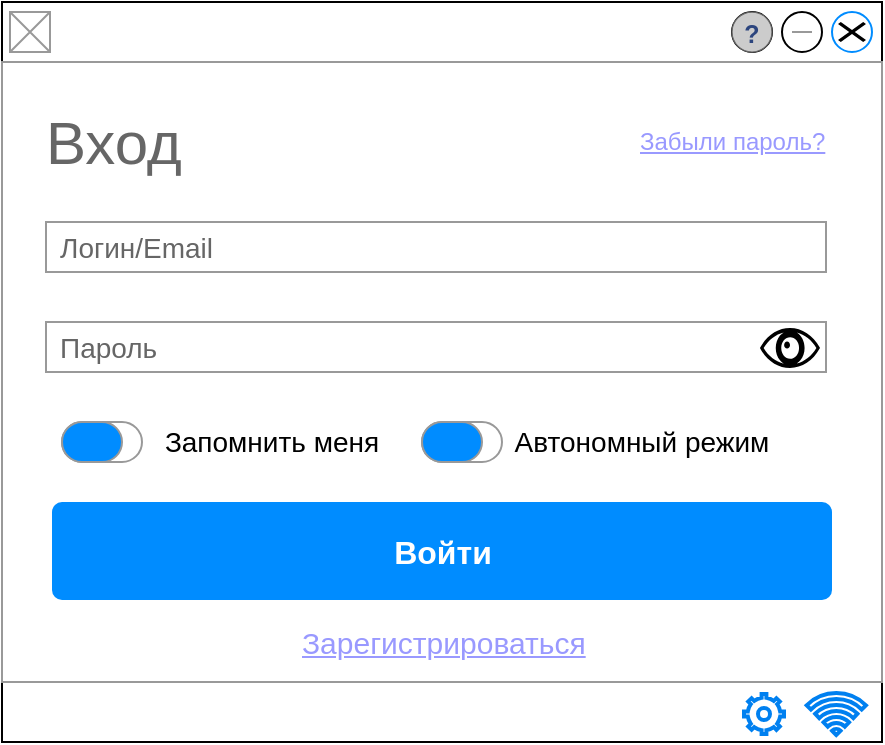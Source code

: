 <mxfile version="20.3.0" type="device" pages="6"><diagram name="Авторизация" id="2cc2dc42-3aac-f2a9-1cec-7a8b7cbee084"><mxGraphModel dx="1422" dy="865" grid="1" gridSize="10" guides="1" tooltips="1" connect="1" arrows="1" fold="1" page="1" pageScale="1" pageWidth="1100" pageHeight="850" background="#ffffff" math="0" shadow="0"><root><mxCell id="0"/><mxCell id="1" parent="0"/><mxCell id="rrMol0jmzMvTDpFARwDK-1" value="" style="strokeWidth=1;shadow=0;dashed=0;align=center;html=1;shape=mxgraph.mockup.containers.window;align=left;verticalAlign=top;spacingLeft=8;strokeColor2=#008cff;strokeColor3=#c4c4c4;fontColor=#666666;mainText=;fontSize=17;labelBackgroundColor=none;" parent="1" vertex="1"><mxGeometry x="40" y="40" width="440" height="370" as="geometry"/></mxCell><mxCell id="rrMol0jmzMvTDpFARwDK-2" value="" style="verticalLabelPosition=bottom;shadow=0;dashed=0;align=center;html=1;verticalAlign=top;strokeWidth=1;shape=mxgraph.mockup.graphics.simpleIcon;strokeColor=#999999;" parent="1" vertex="1"><mxGeometry x="44" y="45" width="20" height="20" as="geometry"/></mxCell><mxCell id="rrMol0jmzMvTDpFARwDK-3" value="" style="verticalLabelPosition=bottom;shadow=0;dashed=0;align=center;html=1;verticalAlign=top;strokeWidth=1;shape=mxgraph.mockup.misc.help_icon;fontSize=14;" parent="1" vertex="1"><mxGeometry x="405" y="45" width="20" height="20" as="geometry"/></mxCell><mxCell id="rrMol0jmzMvTDpFARwDK-4" value="" style="shape=mxgraph.mockup.markup.redX;fillColor=#000000;html=1;shadow=0;strokeColor=none;fontSize=14;" parent="1" vertex="1"><mxGeometry x="458" y="50" width="14" height="10" as="geometry"/></mxCell><mxCell id="rrMol0jmzMvTDpFARwDK-5" value="" style="verticalLabelPosition=bottom;shadow=0;dashed=0;align=center;html=1;verticalAlign=top;strokeWidth=1;shape=mxgraph.mockup.markup.line;strokeColor=#999999;fontSize=14;fillColor=#000000;" parent="1" vertex="1"><mxGeometry x="435" y="45" width="10" height="20" as="geometry"/></mxCell><mxCell id="1UqKrn-AUAKpBFeYhGQW-1" value="" style="strokeWidth=1;shadow=0;dashed=0;align=center;html=1;shape=mxgraph.mockup.forms.rrect;rSize=0;strokeColor=#999999;fillColor=#ffffff;fontSize=14;" parent="1" vertex="1"><mxGeometry x="40" y="70" width="440" height="310" as="geometry"/></mxCell><mxCell id="1UqKrn-AUAKpBFeYhGQW-2" value="&lt;font style=&quot;font-size: 30px;&quot;&gt;Вход&lt;/font&gt;" style="strokeWidth=1;shadow=0;dashed=0;align=center;html=1;shape=mxgraph.mockup.forms.anchor;fontSize=12;fontColor=#666666;align=left;resizeWidth=1;spacingLeft=0;fillColor=#000000;" parent="1UqKrn-AUAKpBFeYhGQW-1" vertex="1"><mxGeometry width="197.158" height="20" relative="1" as="geometry"><mxPoint x="20" y="30" as="offset"/></mxGeometry></mxCell><mxCell id="1UqKrn-AUAKpBFeYhGQW-5" value="Логин/Email" style="strokeWidth=1;shadow=0;dashed=0;align=center;html=1;shape=mxgraph.mockup.forms.rrect;rSize=0;strokeColor=#999999;fontColor=#666666;align=left;spacingLeft=5;resizeWidth=1;fontSize=14;fillColor=#FFFFFF;" parent="1UqKrn-AUAKpBFeYhGQW-1" vertex="1"><mxGeometry width="390" height="25" relative="1" as="geometry"><mxPoint x="22" y="80" as="offset"/></mxGeometry></mxCell><mxCell id="1UqKrn-AUAKpBFeYhGQW-7" value="Пароль" style="strokeWidth=1;shadow=0;dashed=0;align=center;html=1;shape=mxgraph.mockup.forms.rrect;rSize=0;strokeColor=#999999;fontColor=#666666;align=left;spacingLeft=5;resizeWidth=1;fontSize=14;fillColor=#FFFFFF;" parent="1UqKrn-AUAKpBFeYhGQW-1" vertex="1"><mxGeometry width="390" height="25" relative="1" as="geometry"><mxPoint x="22" y="130" as="offset"/></mxGeometry></mxCell><mxCell id="1UqKrn-AUAKpBFeYhGQW-8" value="Войти" style="strokeWidth=1;shadow=0;dashed=0;align=center;html=1;shape=mxgraph.mockup.forms.rrect;rSize=5;strokeColor=none;fontColor=#ffffff;fillColor=#008CFF;fontSize=16;fontStyle=1;" parent="1UqKrn-AUAKpBFeYhGQW-1" vertex="1"><mxGeometry y="1" width="390" height="49" relative="1" as="geometry"><mxPoint x="25" y="-90" as="offset"/></mxGeometry></mxCell><mxCell id="1UqKrn-AUAKpBFeYhGQW-9" value="&lt;font style=&quot;font-size: 15px;&quot;&gt;Зарегистрироваться&lt;/font&gt;" style="strokeWidth=1;shadow=0;dashed=0;align=center;html=1;shape=mxgraph.mockup.forms.anchor;fontSize=12;fontColor=#9999ff;align=left;spacingLeft=0;fontStyle=4;resizeWidth=1;fillColor=#000000;" parent="1UqKrn-AUAKpBFeYhGQW-1" vertex="1"><mxGeometry y="1" width="144.262" height="20" relative="1" as="geometry"><mxPoint x="148" y="-30" as="offset"/></mxGeometry></mxCell><mxCell id="1UqKrn-AUAKpBFeYhGQW-13" value="Забыли пароль?" style="strokeWidth=1;shadow=0;dashed=0;align=center;html=1;shape=mxgraph.mockup.forms.anchor;fontSize=12;fontColor=#9999ff;align=left;spacingLeft=0;fontStyle=4;resizeWidth=1;fillColor=#000000;" parent="1UqKrn-AUAKpBFeYhGQW-1" vertex="1"><mxGeometry x="317.377" y="29.997" width="96.175" height="20.667" as="geometry"/></mxCell><mxCell id="1UqKrn-AUAKpBFeYhGQW-14" value="" style="strokeWidth=1;shadow=0;dashed=0;align=center;html=1;shape=mxgraph.mockup.buttons.onOffButton;gradientColor=none;strokeColor=#999999;buttonState=on;fillColor2=#008cff;fontColor=#ffffff;fontSize=17;mainText=;spacingRight=40;fontStyle=1;" parent="1UqKrn-AUAKpBFeYhGQW-1" vertex="1"><mxGeometry x="30" y="180" width="40" height="20" as="geometry"/></mxCell><mxCell id="1UqKrn-AUAKpBFeYhGQW-15" value="" style="strokeWidth=1;shadow=0;dashed=0;align=center;html=1;shape=mxgraph.mockup.buttons.onOffButton;gradientColor=none;strokeColor=#999999;buttonState=on;fillColor2=#008cff;fontColor=#ffffff;fontSize=17;mainText=;spacingRight=40;fontStyle=1;" parent="1UqKrn-AUAKpBFeYhGQW-1" vertex="1"><mxGeometry x="210" y="180" width="40" height="20" as="geometry"/></mxCell><mxCell id="1UqKrn-AUAKpBFeYhGQW-17" value="Запомнить меня" style="text;html=1;strokeColor=none;fillColor=none;align=center;verticalAlign=middle;whiteSpace=wrap;rounded=0;fontSize=14;" parent="1UqKrn-AUAKpBFeYhGQW-1" vertex="1"><mxGeometry x="80" y="175" width="110" height="30" as="geometry"/></mxCell><mxCell id="1UqKrn-AUAKpBFeYhGQW-18" value="Автономный режим" style="text;html=1;strokeColor=none;fillColor=none;align=center;verticalAlign=middle;whiteSpace=wrap;rounded=0;fontSize=14;" parent="1UqKrn-AUAKpBFeYhGQW-1" vertex="1"><mxGeometry x="250" y="175" width="140" height="30" as="geometry"/></mxCell><mxCell id="8_0KPfOHcvxhODWpQzFl-1" value="" style="shape=mxgraph.signs.healthcare.eye;html=1;pointerEvents=1;fillColor=#000000;strokeColor=none;verticalLabelPosition=bottom;verticalAlign=top;align=center;sketch=0;fontSize=14;" parent="1UqKrn-AUAKpBFeYhGQW-1" vertex="1"><mxGeometry x="379" y="133" width="30" height="20" as="geometry"/></mxCell><mxCell id="gZJsWX2vZnYmKnXFNNwv-2" value="" style="html=1;verticalLabelPosition=bottom;align=center;labelBackgroundColor=#ffffff;verticalAlign=top;strokeWidth=2;strokeColor=#0080F0;shadow=0;dashed=0;shape=mxgraph.ios7.icons.settings;" parent="1" vertex="1"><mxGeometry x="411" y="386" width="20" height="20" as="geometry"/></mxCell><mxCell id="gZJsWX2vZnYmKnXFNNwv-3" value="" style="html=1;verticalLabelPosition=bottom;align=center;labelBackgroundColor=#ffffff;verticalAlign=top;strokeWidth=2;strokeColor=#0080F0;shadow=0;dashed=0;shape=mxgraph.ios7.icons.wifi;pointerEvents=1" parent="1" vertex="1"><mxGeometry x="442.3" y="385.5" width="29.7" height="21" as="geometry"/></mxCell></root></mxGraphModel></diagram><diagram id="jI6Ttr0eZQGPA32_FGPj" name="Главная"><mxGraphModel dx="1422" dy="865" grid="1" gridSize="10" guides="1" tooltips="1" connect="1" arrows="1" fold="1" page="1" pageScale="1" pageWidth="827" pageHeight="1169" math="0" shadow="0"><root><mxCell id="0"/><mxCell id="1" parent="0"/><mxCell id="IBpEXjoqcZsuLwXSo3BM-1" value="" style="strokeWidth=1;shadow=0;dashed=0;align=center;html=1;shape=mxgraph.mockup.containers.window;align=left;verticalAlign=top;spacingLeft=8;strokeColor2=#008cff;strokeColor3=#c4c4c4;fontColor=#666666;mainText=;fontSize=17;labelBackgroundColor=none;" parent="1" vertex="1"><mxGeometry x="25" y="40" width="780" height="470" as="geometry"/></mxCell><mxCell id="IBpEXjoqcZsuLwXSo3BM-2" value="" style="verticalLabelPosition=bottom;shadow=0;dashed=0;align=center;html=1;verticalAlign=top;strokeWidth=1;shape=mxgraph.mockup.graphics.simpleIcon;strokeColor=#999999;" parent="1" vertex="1"><mxGeometry x="29" y="45" width="20" height="20" as="geometry"/></mxCell><mxCell id="IBpEXjoqcZsuLwXSo3BM-3" value="" style="swimlane;startSize=0;" parent="1" vertex="1"><mxGeometry x="45" y="90" width="360" height="280" as="geometry"/></mxCell><mxCell id="IBpEXjoqcZsuLwXSo3BM-30" value="Файл1" style="text;html=1;strokeColor=none;fillColor=none;align=center;verticalAlign=middle;whiteSpace=wrap;rounded=0;fontSize=14;" parent="IBpEXjoqcZsuLwXSo3BM-3" vertex="1"><mxGeometry x="90" y="40" width="60" height="30" as="geometry"/></mxCell><mxCell id="IBpEXjoqcZsuLwXSo3BM-31" value="Файл2" style="text;html=1;strokeColor=none;fillColor=none;align=center;verticalAlign=middle;whiteSpace=wrap;rounded=0;fontSize=14;" parent="IBpEXjoqcZsuLwXSo3BM-3" vertex="1"><mxGeometry x="90" y="115" width="60" height="30" as="geometry"/></mxCell><mxCell id="IBpEXjoqcZsuLwXSo3BM-32" value="Файл3" style="text;html=1;strokeColor=none;fillColor=none;align=center;verticalAlign=middle;whiteSpace=wrap;rounded=0;fontSize=14;" parent="IBpEXjoqcZsuLwXSo3BM-3" vertex="1"><mxGeometry x="90" y="190" width="60" height="30" as="geometry"/></mxCell><mxCell id="IBpEXjoqcZsuLwXSo3BM-4" value="" style="swimlane;startSize=0;" parent="1" vertex="1"><mxGeometry x="425" y="90" width="360" height="280" as="geometry"/></mxCell><mxCell id="IBpEXjoqcZsuLwXSo3BM-23" value="" style="verticalLabelPosition=bottom;shadow=0;dashed=0;align=center;html=1;verticalAlign=top;strokeWidth=1;shape=mxgraph.mockup.graphics.simpleIcon;strokeColor=#999999;fillColor=#ffffff;fontSize=14;" parent="IBpEXjoqcZsuLwXSo3BM-4" vertex="1"><mxGeometry x="25" y="30" width="50" height="50" as="geometry"/></mxCell><mxCell id="IBpEXjoqcZsuLwXSo3BM-26" value="" style="verticalLabelPosition=bottom;shadow=0;dashed=0;align=center;html=1;verticalAlign=top;strokeWidth=1;shape=mxgraph.mockup.graphics.simpleIcon;strokeColor=#999999;fillColor=#ffffff;fontSize=14;" parent="IBpEXjoqcZsuLwXSo3BM-4" vertex="1"><mxGeometry x="25" y="105" width="50" height="50" as="geometry"/></mxCell><mxCell id="IBpEXjoqcZsuLwXSo3BM-29" value="" style="verticalLabelPosition=bottom;shadow=0;dashed=0;align=center;html=1;verticalAlign=top;strokeWidth=1;shape=mxgraph.mockup.graphics.simpleIcon;strokeColor=#999999;fillColor=#ffffff;fontSize=14;" parent="IBpEXjoqcZsuLwXSo3BM-4" vertex="1"><mxGeometry x="25" y="180" width="50" height="50" as="geometry"/></mxCell><mxCell id="IBpEXjoqcZsuLwXSo3BM-33" value="Файл1" style="text;html=1;strokeColor=none;fillColor=none;align=center;verticalAlign=middle;whiteSpace=wrap;rounded=0;fontSize=14;" parent="IBpEXjoqcZsuLwXSo3BM-4" vertex="1"><mxGeometry x="95" y="40" width="60" height="30" as="geometry"/></mxCell><mxCell id="IBpEXjoqcZsuLwXSo3BM-34" value="Файл2" style="text;html=1;strokeColor=none;fillColor=none;align=center;verticalAlign=middle;whiteSpace=wrap;rounded=0;fontSize=14;" parent="IBpEXjoqcZsuLwXSo3BM-4" vertex="1"><mxGeometry x="95" y="115" width="60" height="30" as="geometry"/></mxCell><mxCell id="IBpEXjoqcZsuLwXSo3BM-35" value="Файл3" style="text;html=1;strokeColor=none;fillColor=none;align=center;verticalAlign=middle;whiteSpace=wrap;rounded=0;fontSize=14;" parent="IBpEXjoqcZsuLwXSo3BM-4" vertex="1"><mxGeometry x="95" y="190" width="60" height="30" as="geometry"/></mxCell><mxCell id="IBpEXjoqcZsuLwXSo3BM-5" value="" style="verticalLabelPosition=bottom;shadow=0;dashed=0;align=center;html=1;verticalAlign=top;strokeWidth=1;shape=mxgraph.mockup.misc.progressBar;fillColor=#cccccc;strokeColor=none;fillColor2=#99ddff;barPos=80;" parent="1" vertex="1"><mxGeometry x="45" y="380" width="740" height="20" as="geometry"/></mxCell><mxCell id="IBpEXjoqcZsuLwXSo3BM-8" value="&lt;font style=&quot;font-size: 14px;&quot;&gt;Загрузить каталог&lt;/font&gt;" style="strokeWidth=1;shadow=0;dashed=0;align=center;html=1;shape=mxgraph.mockup.buttons.button;strokeColor=#666666;fontColor=#ffffff;mainText=;buttonStyle=round;fontSize=17;fontStyle=1;fillColor=#008cff;whiteSpace=wrap;" parent="1" vertex="1"><mxGeometry x="45" y="458" width="150" height="40" as="geometry"/></mxCell><mxCell id="IBpEXjoqcZsuLwXSo3BM-9" value="&lt;span style=&quot;color: rgba(0, 0, 0, 0); font-family: monospace; font-size: 0px; font-weight: 400; text-align: start;&quot;&gt;%3CmxGraphModel%3E%3Croot%3E%3CmxCell%20id%3D%220%22%2F%3E%3CmxCell%20id%3D%221%22%20parent%3D%220%22%2F%3E%3CmxCell%20id%3D%222%22%20value%3D%22Button%20Text%22%20style%3D%22strokeWidth%3D1%3Bshadow%3D0%3Bdashed%3D0%3Balign%3Dcenter%3Bhtml%3D1%3Bshape%3Dmxgraph.mockup.buttons.button%3BstrokeColor%3D%23666666%3BfontColor%3D%23ffffff%3BmainText%3D%3BbuttonStyle%3Dround%3BfontSize%3D17%3BfontStyle%3D1%3BfillColor%3D%23008cff%3BwhiteSpace%3Dwrap%3B%22%20vertex%3D%221%22%20parent%3D%221%22%3E%3CmxGeometry%20x%3D%2260%22%20y%3D%22400%22%20width%3D%22150%22%20height%3D%2240%22%20as%3D%22geometry%22%2F%3E%3C%2FmxCell%3E%3C%2Froot%3E%3C%2FmxGraphModel%3E&lt;/span&gt;" style="strokeWidth=1;shadow=0;dashed=0;align=center;html=1;shape=mxgraph.mockup.buttons.onOffButton;gradientColor=none;strokeColor=#999999;buttonState=on;fillColor2=#008cff;fontColor=#ffffff;fontSize=17;mainText=;spacingRight=40;fontStyle=1;" parent="1" vertex="1"><mxGeometry x="205" y="420" width="40" height="20" as="geometry"/></mxCell><mxCell id="IBpEXjoqcZsuLwXSo3BM-10" value="&lt;span style=&quot;color: rgba(0, 0, 0, 0); font-family: monospace; font-size: 0px; font-weight: 400; text-align: start;&quot;&gt;%3CmxGraphModel%3E%3Croot%3E%3CmxCell%20id%3D%220%22%2F%3E%3CmxCell%20id%3D%221%22%20parent%3D%220%22%2F%3E%3CmxCell%20id%3D%222%22%20value%3D%22Button%20Text%22%20style%3D%22strokeWidth%3D1%3Bshadow%3D0%3Bdashed%3D0%3Balign%3Dcenter%3Bhtml%3D1%3Bshape%3Dmxgraph.mockup.buttons.button%3BstrokeColor%3D%23666666%3BfontColor%3D%23ffffff%3BmainText%3D%3BbuttonStyle%3Dround%3BfontSize%3D17%3BfontStyle%3D1%3BfillColor%3D%23008cff%3BwhiteSpace%3Dwrap%3B%22%20vertex%3D%221%22%20parent%3D%221%22%3E%3CmxGeometry%20x%3D%2260%22%20y%3D%22400%22%20width%3D%22150%22%20height%3D%2240%22%20as%3D%22geometry%22%2F%3E%3C%2FmxCell%3E%3C%2Froot%3E%3C%2FmxGraphModel%3E&lt;/span&gt;" style="strokeWidth=1;shadow=0;dashed=0;align=center;html=1;shape=mxgraph.mockup.buttons.onOffButton;gradientColor=none;strokeColor=#999999;buttonState=on;fillColor2=#008cff;fontColor=#ffffff;fontSize=17;mainText=;spacingRight=40;fontStyle=1;" parent="1" vertex="1"><mxGeometry x="205" y="468" width="40" height="20" as="geometry"/></mxCell><mxCell id="IBpEXjoqcZsuLwXSo3BM-11" value="&lt;font style=&quot;font-size: 14px;&quot;&gt;Удалить&lt;/font&gt;" style="strokeWidth=1;shadow=0;dashed=0;align=center;html=1;shape=mxgraph.mockup.buttons.button;strokeColor=#666666;fontColor=#ffffff;mainText=;buttonStyle=round;fontSize=17;fontStyle=1;fillColor=#008cff;whiteSpace=wrap;" parent="1" vertex="1"><mxGeometry x="675" y="437" width="110" height="40" as="geometry"/></mxCell><mxCell id="IBpEXjoqcZsuLwXSo3BM-12" value="&lt;font style=&quot;font-size: 14px;&quot;&gt;Скачать&lt;/font&gt;" style="strokeWidth=1;shadow=0;dashed=0;align=center;html=1;shape=mxgraph.mockup.buttons.button;strokeColor=#666666;fontColor=#ffffff;mainText=;buttonStyle=round;fontSize=17;fontStyle=1;fillColor=#008cff;whiteSpace=wrap;" parent="1" vertex="1"><mxGeometry x="555" y="437" width="110" height="40" as="geometry"/></mxCell><mxCell id="IBpEXjoqcZsuLwXSo3BM-13" value="&lt;font style=&quot;font-size: 14px;&quot;&gt;Создать папку&lt;/font&gt;" style="strokeWidth=1;shadow=0;dashed=0;align=center;html=1;shape=mxgraph.mockup.buttons.button;strokeColor=#666666;fontColor=#ffffff;mainText=;buttonStyle=round;fontSize=17;fontStyle=1;fillColor=#008cff;whiteSpace=wrap;" parent="1" vertex="1"><mxGeometry x="435" y="437" width="110" height="40" as="geometry"/></mxCell><mxCell id="IBpEXjoqcZsuLwXSo3BM-14" value="&lt;font style=&quot;font-size: 14px;&quot;&gt;Загрузить&lt;/font&gt;" style="strokeWidth=1;shadow=0;dashed=0;align=center;html=1;shape=mxgraph.mockup.buttons.button;strokeColor=#666666;fontColor=#ffffff;mainText=;buttonStyle=round;fontSize=17;fontStyle=1;fillColor=#008CFF;whiteSpace=wrap;" parent="1" vertex="1"><mxGeometry x="45" y="410" width="150" height="40" as="geometry"/></mxCell><mxCell id="IBpEXjoqcZsuLwXSo3BM-15" value="Локальное хранилище" style="text;html=1;strokeColor=none;fillColor=none;align=left;verticalAlign=middle;whiteSpace=wrap;rounded=0;fontSize=14;" parent="1" vertex="1"><mxGeometry x="249" y="415" width="150" height="30" as="geometry"/></mxCell><mxCell id="IBpEXjoqcZsuLwXSo3BM-16" value="Облачное хранилище" style="text;html=1;strokeColor=none;fillColor=none;align=left;verticalAlign=middle;whiteSpace=wrap;rounded=0;fontSize=14;" parent="1" vertex="1"><mxGeometry x="249" y="463" width="150" height="30" as="geometry"/></mxCell><mxCell id="IBpEXjoqcZsuLwXSo3BM-17" value="" style="verticalLabelPosition=bottom;shadow=0;dashed=0;align=center;html=1;verticalAlign=top;strokeWidth=1;shape=mxgraph.mockup.misc.help_icon;fontSize=14;" parent="1" vertex="1"><mxGeometry x="730" y="45" width="20" height="20" as="geometry"/></mxCell><mxCell id="IBpEXjoqcZsuLwXSo3BM-19" value="" style="shape=mxgraph.mockup.markup.redX;fillColor=#000000;html=1;shadow=0;strokeColor=none;fontSize=14;" parent="1" vertex="1"><mxGeometry x="783" y="50" width="14" height="10" as="geometry"/></mxCell><mxCell id="IBpEXjoqcZsuLwXSo3BM-20" value="" style="verticalLabelPosition=bottom;shadow=0;dashed=0;align=center;html=1;verticalAlign=top;strokeWidth=1;shape=mxgraph.mockup.markup.line;strokeColor=#999999;fontSize=14;fillColor=#000000;" parent="1" vertex="1"><mxGeometry x="760" y="45" width="10" height="20" as="geometry"/></mxCell><mxCell id="IBpEXjoqcZsuLwXSo3BM-22" value="" style="verticalLabelPosition=bottom;shadow=0;dashed=0;align=center;html=1;verticalAlign=top;strokeWidth=1;shape=mxgraph.mockup.graphics.simpleIcon;strokeColor=#999999;fillColor=#ffffff;fontSize=14;" parent="1" vertex="1"><mxGeometry x="70" y="120" width="50" height="50" as="geometry"/></mxCell><mxCell id="IBpEXjoqcZsuLwXSo3BM-25" value="" style="verticalLabelPosition=bottom;shadow=0;dashed=0;align=center;html=1;verticalAlign=top;strokeWidth=1;shape=mxgraph.mockup.graphics.simpleIcon;strokeColor=#999999;fillColor=#ffffff;fontSize=14;" parent="1" vertex="1"><mxGeometry x="70" y="195" width="50" height="50" as="geometry"/></mxCell><mxCell id="IBpEXjoqcZsuLwXSo3BM-28" value="" style="verticalLabelPosition=bottom;shadow=0;dashed=0;align=center;html=1;verticalAlign=top;strokeWidth=1;shape=mxgraph.mockup.graphics.simpleIcon;strokeColor=#999999;fillColor=#ffffff;fontSize=14;" parent="1" vertex="1"><mxGeometry x="70" y="270" width="50" height="50" as="geometry"/></mxCell><mxCell id="YBaLQJe-coCD2DB8ijO0-1" value="" style="rounded=0;whiteSpace=wrap;html=1;fontSize=14;fillColor=#FFFFFF;" parent="1" vertex="1"><mxGeometry x="25" y="510" width="780" height="30" as="geometry"/></mxCell><mxCell id="9uGz6fupx97E36g_aKPz-1" value="" style="endArrow=classic;html=1;rounded=0;strokeWidth=2;strokeColor=#008CFF;" parent="1" edge="1"><mxGeometry width="50" height="50" relative="1" as="geometry"><mxPoint x="70" y="527" as="sourcePoint"/><mxPoint x="40" y="526.5" as="targetPoint"/></mxGeometry></mxCell><mxCell id="0jS1rNFGjjvdKS7tSh9T-1" value="" style="html=1;verticalLabelPosition=bottom;align=center;labelBackgroundColor=#ffffff;verticalAlign=top;strokeWidth=2;strokeColor=#0080F0;shadow=0;dashed=0;shape=mxgraph.ios7.icons.wifi;pointerEvents=1" parent="1" vertex="1"><mxGeometry x="760" y="514.5" width="29.7" height="21" as="geometry"/></mxCell></root></mxGraphModel></diagram><diagram id="plqDkp7Cjc28K3909WV0" name="Регистрация"><mxGraphModel dx="1422" dy="865" grid="1" gridSize="10" guides="1" tooltips="1" connect="1" arrows="1" fold="1" page="1" pageScale="1" pageWidth="827" pageHeight="1169" math="0" shadow="0"><root><mxCell id="0"/><mxCell id="1" parent="0"/><mxCell id="j3XeOi944xr1cDxXUti6-1" value="" style="strokeWidth=1;shadow=0;dashed=0;align=center;html=1;shape=mxgraph.mockup.containers.window;align=left;verticalAlign=top;spacingLeft=8;strokeColor2=#008cff;strokeColor3=#c4c4c4;fontColor=#666666;mainText=;fontSize=17;labelBackgroundColor=none;" parent="1" vertex="1"><mxGeometry x="40" y="40" width="440" height="640" as="geometry"/></mxCell><mxCell id="j3XeOi944xr1cDxXUti6-2" value="" style="verticalLabelPosition=bottom;shadow=0;dashed=0;align=center;html=1;verticalAlign=top;strokeWidth=1;shape=mxgraph.mockup.graphics.simpleIcon;strokeColor=#999999;" parent="1" vertex="1"><mxGeometry x="44" y="45" width="20" height="20" as="geometry"/></mxCell><mxCell id="j3XeOi944xr1cDxXUti6-3" value="" style="verticalLabelPosition=bottom;shadow=0;dashed=0;align=center;html=1;verticalAlign=top;strokeWidth=1;shape=mxgraph.mockup.misc.help_icon;fontSize=14;" parent="1" vertex="1"><mxGeometry x="405" y="45" width="20" height="20" as="geometry"/></mxCell><mxCell id="j3XeOi944xr1cDxXUti6-4" value="" style="shape=mxgraph.mockup.markup.redX;fillColor=#000000;html=1;shadow=0;strokeColor=none;fontSize=14;" parent="1" vertex="1"><mxGeometry x="458" y="50" width="14" height="10" as="geometry"/></mxCell><mxCell id="j3XeOi944xr1cDxXUti6-5" value="" style="verticalLabelPosition=bottom;shadow=0;dashed=0;align=center;html=1;verticalAlign=top;strokeWidth=1;shape=mxgraph.mockup.markup.line;strokeColor=#999999;fontSize=14;fillColor=#000000;" parent="1" vertex="1"><mxGeometry x="435" y="45" width="10" height="20" as="geometry"/></mxCell><mxCell id="j3XeOi944xr1cDxXUti6-6" value="" style="strokeWidth=1;shadow=0;dashed=0;align=center;html=1;shape=mxgraph.mockup.forms.rrect;rSize=0;strokeColor=#999999;fillColor=#ffffff;fontSize=14;" parent="1" vertex="1"><mxGeometry x="40" y="70" width="440" height="580" as="geometry"/></mxCell><mxCell id="j3XeOi944xr1cDxXUti6-7" value="&lt;span style=&quot;font-size: 30px;&quot;&gt;Регистрация&lt;/span&gt;" style="strokeWidth=1;shadow=0;dashed=0;align=center;html=1;shape=mxgraph.mockup.forms.anchor;fontSize=12;fontColor=#666666;align=left;resizeWidth=1;spacingLeft=0;fillColor=#000000;" parent="j3XeOi944xr1cDxXUti6-6" vertex="1"><mxGeometry width="197.158" height="20" relative="1" as="geometry"><mxPoint x="20" y="30" as="offset"/></mxGeometry></mxCell><mxCell id="j3XeOi944xr1cDxXUti6-8" value="Логин" style="strokeWidth=1;shadow=0;dashed=0;align=center;html=1;shape=mxgraph.mockup.forms.rrect;rSize=0;strokeColor=#999999;fontColor=#666666;align=left;spacingLeft=5;resizeWidth=1;fontSize=14;fillColor=#FFFFFF;" parent="j3XeOi944xr1cDxXUti6-6" vertex="1"><mxGeometry width="390" height="25" relative="1" as="geometry"><mxPoint x="25" y="77" as="offset"/></mxGeometry></mxCell><mxCell id="j3XeOi944xr1cDxXUti6-9" value="Пароль" style="strokeWidth=1;shadow=0;dashed=0;align=center;html=1;shape=mxgraph.mockup.forms.rrect;rSize=0;strokeColor=#999999;fontColor=#666666;align=left;spacingLeft=5;resizeWidth=1;fontSize=14;fillColor=#FFFFFF;" parent="j3XeOi944xr1cDxXUti6-6" vertex="1"><mxGeometry width="390" height="25" relative="1" as="geometry"><mxPoint x="25" y="145" as="offset"/></mxGeometry></mxCell><mxCell id="j3XeOi944xr1cDxXUti6-10" value="Зарегистрироваться" style="strokeWidth=1;shadow=0;dashed=0;align=center;html=1;shape=mxgraph.mockup.forms.rrect;rSize=5;strokeColor=none;fontColor=#ffffff;fillColor=#008CFF;fontSize=16;fontStyle=1;" parent="j3XeOi944xr1cDxXUti6-6" vertex="1"><mxGeometry y="1" width="390" height="49" relative="1" as="geometry"><mxPoint x="25" y="-94" as="offset"/></mxGeometry></mxCell><mxCell id="j3XeOi944xr1cDxXUti6-11" value="&lt;font style=&quot;font-size: 15px;&quot;&gt;Уже есть аккаунт&lt;/font&gt;" style="strokeWidth=1;shadow=0;dashed=0;align=center;html=1;shape=mxgraph.mockup.forms.anchor;fontSize=12;fontColor=#9999ff;align=left;spacingLeft=0;fontStyle=4;resizeWidth=1;fillColor=#000000;" parent="j3XeOi944xr1cDxXUti6-6" vertex="1"><mxGeometry y="1" width="130" height="20" relative="1" as="geometry"><mxPoint x="155" y="-34" as="offset"/></mxGeometry></mxCell><mxCell id="qCPfKtEBmsnkYK8A_lCe-1" value="Email" style="strokeWidth=1;shadow=0;dashed=0;align=center;html=1;shape=mxgraph.mockup.forms.rrect;rSize=0;strokeColor=#999999;fontColor=#666666;align=left;spacingLeft=5;resizeWidth=1;fontSize=14;fillColor=#FFFFFF;" parent="j3XeOi944xr1cDxXUti6-6" vertex="1"><mxGeometry x="25" y="109.999" width="390" height="26.852" as="geometry"/></mxCell><mxCell id="qCPfKtEBmsnkYK8A_lCe-2" value="Подтверждение пароля" style="strokeWidth=1;shadow=0;dashed=0;align=center;html=1;shape=mxgraph.mockup.forms.rrect;rSize=0;strokeColor=#999999;fontColor=#666666;align=left;spacingLeft=5;resizeWidth=1;fontSize=14;fillColor=#FFFFFF;" parent="j3XeOi944xr1cDxXUti6-6" vertex="1"><mxGeometry x="25" y="180.003" width="390" height="26.852" as="geometry"/></mxCell><mxCell id="qCPfKtEBmsnkYK8A_lCe-3" value="Имя пользователя" style="strokeWidth=1;shadow=0;dashed=0;align=center;html=1;shape=mxgraph.mockup.forms.rrect;rSize=0;strokeColor=#999999;fontColor=#666666;align=left;spacingLeft=5;resizeWidth=1;fontSize=14;fillColor=#FFFFFF;" parent="j3XeOi944xr1cDxXUti6-6" vertex="1"><mxGeometry x="25" y="219.997" width="390" height="26.852" as="geometry"/></mxCell><mxCell id="qCPfKtEBmsnkYK8A_lCe-4" value="Номер телефона" style="strokeWidth=1;shadow=0;dashed=0;align=center;html=1;shape=mxgraph.mockup.forms.rrect;rSize=0;strokeColor=#999999;fontColor=#666666;align=left;spacingLeft=5;resizeWidth=1;fontSize=14;fillColor=#FFFFFF;" parent="j3XeOi944xr1cDxXUti6-6" vertex="1"><mxGeometry x="25" y="260.002" width="390" height="26.852" as="geometry"/></mxCell><mxCell id="qCPfKtEBmsnkYK8A_lCe-5" value="fG2yQ" style="strokeWidth=1;shadow=0;dashed=0;align=center;html=1;shape=mxgraph.mockup.text.captcha;fontColor=#666666;fontSize=25;strokeColor=#666666;mainText=;fillColor=#FFFFFF;" parent="j3XeOi944xr1cDxXUti6-6" vertex="1"><mxGeometry x="25" y="332.963" width="390" height="96.667" as="geometry"/></mxCell><mxCell id="qCPfKtEBmsnkYK8A_lCe-6" value="" style="strokeWidth=1;shadow=0;dashed=0;align=center;html=1;shape=mxgraph.mockup.forms.rrect;rSize=0;strokeColor=#999999;fontColor=#666666;align=left;spacingLeft=5;resizeWidth=1;fontSize=14;fillColor=#FFFFFF;" parent="j3XeOi944xr1cDxXUti6-6" vertex="1"><mxGeometry x="25" y="440.37" width="355" height="26.85" as="geometry"/></mxCell><mxCell id="9qCOY5WgQFKeo-pALqB7-1" value="" style="shape=mxgraph.signs.healthcare.eye;html=1;pointerEvents=1;fillColor=#000000;strokeColor=none;verticalLabelPosition=bottom;verticalAlign=top;align=center;sketch=0;fontSize=14;" parent="j3XeOi944xr1cDxXUti6-6" vertex="1"><mxGeometry x="382" y="147" width="30" height="20" as="geometry"/></mxCell><mxCell id="qCPfKtEBmsnkYK8A_lCe-8" value="Введите код с картинки в поле ниже:" style="text;html=1;strokeColor=none;fillColor=none;align=center;verticalAlign=middle;whiteSpace=wrap;rounded=0;fontSize=14;" parent="j3XeOi944xr1cDxXUti6-6" vertex="1"><mxGeometry x="25" y="302.96" width="255" height="30" as="geometry"/></mxCell><mxCell id="Vpm5BkorBIdF-oqXT6EL-2" value="" style="html=1;verticalLabelPosition=bottom;align=center;labelBackgroundColor=#ffffff;verticalAlign=top;strokeWidth=2;strokeColor=#000000;shadow=0;dashed=0;shape=mxgraph.ios7.icons.reload;" parent="j3XeOi944xr1cDxXUti6-6" vertex="1"><mxGeometry x="388" y="440" width="24" height="27" as="geometry"/></mxCell><mxCell id="XHpG75sSfKAE_s_uhdwm-1" value="" style="html=1;verticalLabelPosition=bottom;align=center;labelBackgroundColor=#ffffff;verticalAlign=top;strokeWidth=2;strokeColor=#0080F0;shadow=0;dashed=0;shape=mxgraph.ios7.icons.wifi;pointerEvents=1" parent="1" vertex="1"><mxGeometry x="442.3" y="656" width="29.7" height="21" as="geometry"/></mxCell><mxCell id="Vpm5BkorBIdF-oqXT6EL-1" value="" style="endArrow=classic;html=1;rounded=0;strokeWidth=2;strokeColor=#008CFF;" parent="1" edge="1"><mxGeometry width="50" height="50" relative="1" as="geometry"><mxPoint x="80" y="666.5" as="sourcePoint"/><mxPoint x="50" y="666" as="targetPoint"/></mxGeometry></mxCell></root></mxGraphModel></diagram><diagram id="MTdzJyLW9H_B5Mu101Us" name="Восстановление пароля"><mxGraphModel dx="1422" dy="865" grid="1" gridSize="10" guides="1" tooltips="1" connect="1" arrows="1" fold="1" page="1" pageScale="1" pageWidth="1100" pageHeight="850" math="0" shadow="0"><root><mxCell id="0"/><mxCell id="1" parent="0"/><mxCell id="e9u7ox2rLN5D19wcJA8J-1" value="" style="strokeWidth=1;shadow=0;dashed=0;align=center;html=1;shape=mxgraph.mockup.containers.window;align=left;verticalAlign=top;spacingLeft=8;strokeColor2=#008cff;strokeColor3=#c4c4c4;fontColor=#666666;mainText=;fontSize=17;labelBackgroundColor=none;" parent="1" vertex="1"><mxGeometry x="40" y="40" width="440" height="280" as="geometry"/></mxCell><mxCell id="e9u7ox2rLN5D19wcJA8J-2" value="" style="verticalLabelPosition=bottom;shadow=0;dashed=0;align=center;html=1;verticalAlign=top;strokeWidth=1;shape=mxgraph.mockup.graphics.simpleIcon;strokeColor=#999999;" parent="1" vertex="1"><mxGeometry x="44" y="45" width="20" height="20" as="geometry"/></mxCell><mxCell id="e9u7ox2rLN5D19wcJA8J-3" value="" style="verticalLabelPosition=bottom;shadow=0;dashed=0;align=center;html=1;verticalAlign=top;strokeWidth=1;shape=mxgraph.mockup.misc.help_icon;fontSize=14;" parent="1" vertex="1"><mxGeometry x="405" y="45" width="20" height="20" as="geometry"/></mxCell><mxCell id="e9u7ox2rLN5D19wcJA8J-4" value="" style="shape=mxgraph.mockup.markup.redX;fillColor=#000000;html=1;shadow=0;strokeColor=none;fontSize=14;" parent="1" vertex="1"><mxGeometry x="458" y="50" width="14" height="10" as="geometry"/></mxCell><mxCell id="e9u7ox2rLN5D19wcJA8J-5" value="" style="verticalLabelPosition=bottom;shadow=0;dashed=0;align=center;html=1;verticalAlign=top;strokeWidth=1;shape=mxgraph.mockup.markup.line;strokeColor=#999999;fontSize=14;fillColor=#000000;" parent="1" vertex="1"><mxGeometry x="435" y="45" width="10" height="20" as="geometry"/></mxCell><mxCell id="e9u7ox2rLN5D19wcJA8J-6" value="" style="strokeWidth=1;shadow=0;dashed=0;align=center;html=1;shape=mxgraph.mockup.forms.rrect;rSize=0;strokeColor=#999999;fillColor=#ffffff;fontSize=14;" parent="1" vertex="1"><mxGeometry x="40" y="70" width="440" height="220" as="geometry"/></mxCell><mxCell id="e9u7ox2rLN5D19wcJA8J-7" value="&lt;span style=&quot;font-size: 30px;&quot;&gt;Восстановление пароля&lt;/span&gt;" style="strokeWidth=1;shadow=0;dashed=0;align=center;html=1;shape=mxgraph.mockup.forms.anchor;fontSize=12;fontColor=#666666;align=left;resizeWidth=1;spacingLeft=0;fillColor=#000000;" parent="e9u7ox2rLN5D19wcJA8J-6" vertex="1"><mxGeometry width="197.158" height="20" relative="1" as="geometry"><mxPoint x="54" y="30" as="offset"/></mxGeometry></mxCell><mxCell id="e9u7ox2rLN5D19wcJA8J-8" value="Логин/Email" style="strokeWidth=1;shadow=0;dashed=0;align=center;html=1;shape=mxgraph.mockup.forms.rrect;rSize=0;strokeColor=#999999;fontColor=#666666;align=left;spacingLeft=5;resizeWidth=1;fontSize=14;fillColor=#FFFFFF;" parent="e9u7ox2rLN5D19wcJA8J-6" vertex="1"><mxGeometry width="390" height="25" relative="1" as="geometry"><mxPoint x="25" y="77" as="offset"/></mxGeometry></mxCell><mxCell id="e9u7ox2rLN5D19wcJA8J-10" value="Отправить код" style="strokeWidth=1;shadow=0;dashed=0;align=center;html=1;shape=mxgraph.mockup.forms.rrect;rSize=5;strokeColor=none;fontColor=#ffffff;fillColor=#008CFF;fontSize=16;fontStyle=1;" parent="e9u7ox2rLN5D19wcJA8J-6" vertex="1"><mxGeometry y="1" width="390" height="49" relative="1" as="geometry"><mxPoint x="25" y="-90" as="offset"/></mxGeometry></mxCell><mxCell id="e9u7ox2rLN5D19wcJA8J-21" value="" style="html=1;verticalLabelPosition=bottom;align=center;labelBackgroundColor=#ffffff;verticalAlign=top;strokeWidth=2;strokeColor=#0080F0;shadow=0;dashed=0;shape=mxgraph.ios7.icons.wifi;pointerEvents=1" parent="1" vertex="1"><mxGeometry x="442.3" y="295" width="29.7" height="21" as="geometry"/></mxCell><mxCell id="e9u7ox2rLN5D19wcJA8J-22" value="" style="endArrow=classic;html=1;rounded=0;strokeWidth=2;strokeColor=#008CFF;" parent="1" edge="1"><mxGeometry width="50" height="50" relative="1" as="geometry"><mxPoint x="80" y="306.5" as="sourcePoint"/><mxPoint x="50" y="306" as="targetPoint"/></mxGeometry></mxCell></root></mxGraphModel></diagram><diagram id="0Cjg3rYJ3BOsdkBQGaeA" name="Настройки"><mxGraphModel dx="1422" dy="865" grid="1" gridSize="10" guides="1" tooltips="1" connect="1" arrows="1" fold="1" page="1" pageScale="1" pageWidth="1100" pageHeight="850" math="0" shadow="0"><root><mxCell id="0"/><mxCell id="1" parent="0"/><mxCell id="35VYvMF-lqPyJKRrGpo--1" value="" style="strokeWidth=1;shadow=0;dashed=0;align=center;html=1;shape=mxgraph.mockup.containers.window;align=left;verticalAlign=top;spacingLeft=8;strokeColor2=#008cff;strokeColor3=#c4c4c4;fontColor=#666666;mainText=;fontSize=17;labelBackgroundColor=none;" parent="1" vertex="1"><mxGeometry x="40" y="40" width="600" height="250" as="geometry"/></mxCell><mxCell id="35VYvMF-lqPyJKRrGpo--2" value="" style="verticalLabelPosition=bottom;shadow=0;dashed=0;align=center;html=1;verticalAlign=top;strokeWidth=1;shape=mxgraph.mockup.graphics.simpleIcon;strokeColor=#999999;" parent="1" vertex="1"><mxGeometry x="44" y="45" width="20" height="20" as="geometry"/></mxCell><mxCell id="35VYvMF-lqPyJKRrGpo--3" value="" style="verticalLabelPosition=bottom;shadow=0;dashed=0;align=center;html=1;verticalAlign=top;strokeWidth=1;shape=mxgraph.mockup.misc.help_icon;fontSize=14;" parent="1" vertex="1"><mxGeometry x="565" y="45" width="20" height="20" as="geometry"/></mxCell><mxCell id="35VYvMF-lqPyJKRrGpo--4" value="" style="shape=mxgraph.mockup.markup.redX;fillColor=#000000;html=1;shadow=0;strokeColor=none;fontSize=14;" parent="1" vertex="1"><mxGeometry x="618" y="50" width="14" height="10" as="geometry"/></mxCell><mxCell id="35VYvMF-lqPyJKRrGpo--5" value="" style="verticalLabelPosition=bottom;shadow=0;dashed=0;align=center;html=1;verticalAlign=top;strokeWidth=1;shape=mxgraph.mockup.markup.line;strokeColor=#999999;fontSize=14;fillColor=#000000;" parent="1" vertex="1"><mxGeometry x="595" y="45" width="10" height="20" as="geometry"/></mxCell><mxCell id="35VYvMF-lqPyJKRrGpo--6" value="" style="strokeWidth=1;shadow=0;dashed=0;align=center;html=1;shape=mxgraph.mockup.forms.rrect;rSize=0;strokeColor=#999999;fillColor=#ffffff;fontSize=14;" parent="1" vertex="1"><mxGeometry x="40" y="71" width="600" height="188" as="geometry"/></mxCell><mxCell id="35VYvMF-lqPyJKRrGpo--7" value="&lt;span style=&quot;font-size: 30px;&quot;&gt;Настройки&lt;/span&gt;" style="strokeWidth=1;shadow=0;dashed=0;align=center;html=1;shape=mxgraph.mockup.forms.anchor;fontSize=12;fontColor=#666666;align=left;resizeWidth=1;spacingLeft=0;fillColor=#000000;" parent="35VYvMF-lqPyJKRrGpo--6" vertex="1"><mxGeometry width="268.852" height="20" relative="1" as="geometry"><mxPoint x="20" y="30" as="offset"/></mxGeometry></mxCell><mxCell id="35VYvMF-lqPyJKRrGpo--8" value="С:\" style="strokeWidth=1;shadow=0;dashed=0;align=center;html=1;shape=mxgraph.mockup.forms.rrect;rSize=0;strokeColor=#999999;fontColor=#666666;align=left;spacingLeft=5;resizeWidth=1;fontSize=14;fillColor=#FFFFFF;" parent="35VYvMF-lqPyJKRrGpo--6" vertex="1"><mxGeometry width="413.793" height="25" relative="1" as="geometry"><mxPoint x="20" y="90" as="offset"/></mxGeometry></mxCell><mxCell id="35VYvMF-lqPyJKRrGpo--10" value="..." style="strokeWidth=1;shadow=0;dashed=0;align=center;html=1;shape=mxgraph.mockup.forms.rrect;rSize=5;strokeColor=none;fontColor=#ffffff;fillColor=#008CFF;fontSize=16;fontStyle=1;" parent="35VYvMF-lqPyJKRrGpo--6" vertex="1"><mxGeometry y="1" width="40" height="30" relative="1" as="geometry"><mxPoint x="440" y="-101" as="offset"/></mxGeometry></mxCell><mxCell id="35VYvMF-lqPyJKRrGpo--11" value="&lt;font style=&quot;font-size: 15px;&quot;&gt;Администрирование&lt;/font&gt;" style="strokeWidth=1;shadow=0;dashed=0;align=center;html=1;shape=mxgraph.mockup.forms.anchor;fontSize=12;fontColor=#9999ff;align=left;spacingLeft=0;fontStyle=4;resizeWidth=1;fillColor=#000000;" parent="35VYvMF-lqPyJKRrGpo--6" vertex="1"><mxGeometry y="1" width="177.273" height="20" relative="1" as="geometry"><mxPoint x="440" y="-159" as="offset"/></mxGeometry></mxCell><mxCell id="35VYvMF-lqPyJKRrGpo--19" value="Путь к локальному хранилищу:" style="text;html=1;strokeColor=none;fillColor=none;align=center;verticalAlign=middle;whiteSpace=wrap;rounded=0;fontSize=14;" parent="35VYvMF-lqPyJKRrGpo--6" vertex="1"><mxGeometry x="10.0" y="68.895" width="227.586" height="9.725" as="geometry"/></mxCell><mxCell id="35VYvMF-lqPyJKRrGpo--21" value="" style="html=1;verticalLabelPosition=bottom;align=center;labelBackgroundColor=#ffffff;verticalAlign=top;strokeWidth=2;strokeColor=#0080F0;shadow=0;dashed=0;shape=mxgraph.ios7.icons.wifi;pointerEvents=1" parent="1" vertex="1"><mxGeometry x="602.3" y="264" width="29.7" height="21" as="geometry"/></mxCell><mxCell id="35VYvMF-lqPyJKRrGpo--22" value="" style="endArrow=classic;html=1;rounded=0;strokeWidth=2;strokeColor=#008CFF;" parent="1" edge="1"><mxGeometry width="50" height="50" relative="1" as="geometry"><mxPoint x="80" y="275.5" as="sourcePoint"/><mxPoint x="50" y="275" as="targetPoint"/></mxGeometry></mxCell><mxCell id="35VYvMF-lqPyJKRrGpo--23" value="Сохранить" style="strokeWidth=1;shadow=0;dashed=0;align=center;html=1;shape=mxgraph.mockup.forms.rrect;rSize=5;strokeColor=none;fontColor=#ffffff;fillColor=#008CFF;fontSize=16;fontStyle=1;" parent="1" vertex="1"><mxGeometry x="531.55" y="155" width="93.1" height="35.6" as="geometry"/></mxCell></root></mxGraphModel></diagram><diagram id="mVkOd9lmNqrObZKshnKt" name="Администрирование"><mxGraphModel dx="1422" dy="865" grid="1" gridSize="10" guides="1" tooltips="1" connect="1" arrows="1" fold="1" page="1" pageScale="1" pageWidth="1100" pageHeight="850" math="0" shadow="0"><root><mxCell id="0"/><mxCell id="1" parent="0"/><mxCell id="q8QPsdjGvOLuhf6KlMv1-1" value="" style="strokeWidth=1;shadow=0;dashed=0;align=center;html=1;shape=mxgraph.mockup.containers.window;align=left;verticalAlign=top;spacingLeft=8;strokeColor2=#008cff;strokeColor3=#c4c4c4;fontColor=#666666;mainText=;fontSize=17;labelBackgroundColor=none;" parent="1" vertex="1"><mxGeometry x="40" y="40" width="600" height="440" as="geometry"/></mxCell><mxCell id="q8QPsdjGvOLuhf6KlMv1-2" value="" style="verticalLabelPosition=bottom;shadow=0;dashed=0;align=center;html=1;verticalAlign=top;strokeWidth=1;shape=mxgraph.mockup.graphics.simpleIcon;strokeColor=#999999;" parent="1" vertex="1"><mxGeometry x="44" y="45" width="20" height="20" as="geometry"/></mxCell><mxCell id="q8QPsdjGvOLuhf6KlMv1-3" value="" style="verticalLabelPosition=bottom;shadow=0;dashed=0;align=center;html=1;verticalAlign=top;strokeWidth=1;shape=mxgraph.mockup.misc.help_icon;fontSize=14;" parent="1" vertex="1"><mxGeometry x="565" y="45" width="20" height="20" as="geometry"/></mxCell><mxCell id="q8QPsdjGvOLuhf6KlMv1-4" value="" style="shape=mxgraph.mockup.markup.redX;fillColor=#000000;html=1;shadow=0;strokeColor=none;fontSize=14;" parent="1" vertex="1"><mxGeometry x="618" y="50" width="14" height="10" as="geometry"/></mxCell><mxCell id="q8QPsdjGvOLuhf6KlMv1-5" value="" style="verticalLabelPosition=bottom;shadow=0;dashed=0;align=center;html=1;verticalAlign=top;strokeWidth=1;shape=mxgraph.mockup.markup.line;strokeColor=#999999;fontSize=14;fillColor=#000000;" parent="1" vertex="1"><mxGeometry x="595" y="45" width="10" height="20" as="geometry"/></mxCell><mxCell id="q8QPsdjGvOLuhf6KlMv1-6" value="." style="strokeWidth=1;shadow=0;dashed=0;align=center;html=1;shape=mxgraph.mockup.forms.rrect;rSize=0;strokeColor=#999999;fillColor=#ffffff;fontSize=14;" parent="1" vertex="1"><mxGeometry x="40" y="71" width="600" height="379" as="geometry"/></mxCell><mxCell id="q8QPsdjGvOLuhf6KlMv1-7" value="&lt;span style=&quot;font-size: 30px;&quot;&gt;Администрирование&lt;/span&gt;" style="strokeWidth=1;shadow=0;dashed=0;align=center;html=1;shape=mxgraph.mockup.forms.anchor;fontSize=12;fontColor=#666666;align=left;resizeWidth=1;spacingLeft=0;fillColor=#000000;" parent="q8QPsdjGvOLuhf6KlMv1-6" vertex="1"><mxGeometry width="252.049" height="20" relative="1" as="geometry"><mxPoint x="20" y="30" as="offset"/></mxGeometry></mxCell><mxCell id="q8QPsdjGvOLuhf6KlMv1-10" value="&lt;font style=&quot;font-size: 15px;&quot;&gt;Сменить пароль администратора&lt;/font&gt;" style="strokeWidth=1;shadow=0;dashed=0;align=center;html=1;shape=mxgraph.mockup.forms.anchor;fontSize=12;fontColor=#9999ff;align=left;spacingLeft=0;fontStyle=4;resizeWidth=1;fillColor=#000000;" parent="q8QPsdjGvOLuhf6KlMv1-6" vertex="1"><mxGeometry y="1" width="166.193" height="20" relative="1" as="geometry"><mxPoint x="341" y="-35" as="offset"/></mxGeometry></mxCell><mxCell id="q8QPsdjGvOLuhf6KlMv1-14" value="Добавить" style="strokeWidth=1;shadow=0;dashed=0;align=center;html=1;shape=mxgraph.mockup.forms.rrect;rSize=5;strokeColor=none;fontColor=#ffffff;fillColor=#008CFF;fontSize=16;fontStyle=1;" parent="q8QPsdjGvOLuhf6KlMv1-6" vertex="1"><mxGeometry x="9.375" y="336" width="112.5" height="35.6" as="geometry"/></mxCell><mxCell id="q8QPsdjGvOLuhf6KlMv1-68" value="" style="childLayout=tableLayout;recursiveResize=0;shadow=0;fillColor=none;strokeColor=#008CFF;" parent="q8QPsdjGvOLuhf6KlMv1-6" vertex="1"><mxGeometry x="18.75" y="69" width="253.125" height="140" as="geometry"/></mxCell><mxCell id="q8QPsdjGvOLuhf6KlMv1-69" value="" style="shape=tableRow;horizontal=0;startSize=0;swimlaneHead=0;swimlaneBody=0;top=0;left=0;bottom=0;right=0;dropTarget=0;collapsible=0;recursiveResize=0;expand=0;fontStyle=0;fillColor=none;strokeColor=inherit;" parent="q8QPsdjGvOLuhf6KlMv1-68" vertex="1"><mxGeometry width="253.125" height="47" as="geometry"/></mxCell><mxCell id="q8QPsdjGvOLuhf6KlMv1-70" value="" style="connectable=0;recursiveResize=0;strokeColor=inherit;fillColor=none;align=center;whiteSpace=wrap;html=1;" parent="q8QPsdjGvOLuhf6KlMv1-69" vertex="1"><mxGeometry width="16" height="47" as="geometry"><mxRectangle width="16" height="47" as="alternateBounds"/></mxGeometry></mxCell><mxCell id="q8QPsdjGvOLuhf6KlMv1-71" value="Логин" style="connectable=0;recursiveResize=0;strokeColor=inherit;fillColor=none;align=center;whiteSpace=wrap;html=1;" parent="q8QPsdjGvOLuhf6KlMv1-69" vertex="1"><mxGeometry x="16" width="98" height="47" as="geometry"><mxRectangle width="98" height="47" as="alternateBounds"/></mxGeometry></mxCell><mxCell id="q8QPsdjGvOLuhf6KlMv1-72" value="Email" style="connectable=0;recursiveResize=0;strokeColor=inherit;fillColor=none;align=center;whiteSpace=wrap;html=1;" parent="q8QPsdjGvOLuhf6KlMv1-69" vertex="1"><mxGeometry x="114" width="139" height="47" as="geometry"><mxRectangle width="139" height="47" as="alternateBounds"/></mxGeometry></mxCell><mxCell id="q8QPsdjGvOLuhf6KlMv1-73" style="shape=tableRow;horizontal=0;startSize=0;swimlaneHead=0;swimlaneBody=0;top=0;left=0;bottom=0;right=0;dropTarget=0;collapsible=0;recursiveResize=0;expand=0;fontStyle=0;fillColor=none;strokeColor=inherit;" parent="q8QPsdjGvOLuhf6KlMv1-68" vertex="1"><mxGeometry y="47" width="253.125" height="46" as="geometry"/></mxCell><mxCell id="q8QPsdjGvOLuhf6KlMv1-74" value="1" style="connectable=0;recursiveResize=0;strokeColor=inherit;fillColor=none;align=center;whiteSpace=wrap;html=1;" parent="q8QPsdjGvOLuhf6KlMv1-73" vertex="1"><mxGeometry width="16" height="46" as="geometry"><mxRectangle width="16" height="46" as="alternateBounds"/></mxGeometry></mxCell><mxCell id="q8QPsdjGvOLuhf6KlMv1-75" value="..." style="connectable=0;recursiveResize=0;strokeColor=inherit;fillColor=none;align=center;whiteSpace=wrap;html=1;" parent="q8QPsdjGvOLuhf6KlMv1-73" vertex="1"><mxGeometry x="16" width="98" height="46" as="geometry"><mxRectangle width="98" height="46" as="alternateBounds"/></mxGeometry></mxCell><mxCell id="q8QPsdjGvOLuhf6KlMv1-76" value="..." style="connectable=0;recursiveResize=0;strokeColor=inherit;fillColor=none;align=center;whiteSpace=wrap;html=1;" parent="q8QPsdjGvOLuhf6KlMv1-73" vertex="1"><mxGeometry x="114" width="139" height="46" as="geometry"><mxRectangle width="139" height="46" as="alternateBounds"/></mxGeometry></mxCell><mxCell id="q8QPsdjGvOLuhf6KlMv1-77" style="shape=tableRow;horizontal=0;startSize=0;swimlaneHead=0;swimlaneBody=0;top=0;left=0;bottom=0;right=0;dropTarget=0;collapsible=0;recursiveResize=0;expand=0;fontStyle=0;fillColor=none;strokeColor=inherit;" parent="q8QPsdjGvOLuhf6KlMv1-68" vertex="1"><mxGeometry y="93" width="253.125" height="47" as="geometry"/></mxCell><mxCell id="q8QPsdjGvOLuhf6KlMv1-78" value="2" style="connectable=0;recursiveResize=0;strokeColor=inherit;fillColor=none;align=center;whiteSpace=wrap;html=1;" parent="q8QPsdjGvOLuhf6KlMv1-77" vertex="1"><mxGeometry width="16" height="47" as="geometry"><mxRectangle width="16" height="47" as="alternateBounds"/></mxGeometry></mxCell><mxCell id="q8QPsdjGvOLuhf6KlMv1-79" value="..." style="connectable=0;recursiveResize=0;strokeColor=inherit;fillColor=none;align=center;whiteSpace=wrap;html=1;" parent="q8QPsdjGvOLuhf6KlMv1-77" vertex="1"><mxGeometry x="16" width="98" height="47" as="geometry"><mxRectangle width="98" height="47" as="alternateBounds"/></mxGeometry></mxCell><mxCell id="q8QPsdjGvOLuhf6KlMv1-80" value="..." style="connectable=0;recursiveResize=0;strokeColor=inherit;fillColor=none;align=center;whiteSpace=wrap;html=1;" parent="q8QPsdjGvOLuhf6KlMv1-77" vertex="1"><mxGeometry x="114" width="139" height="47" as="geometry"><mxRectangle width="139" height="47" as="alternateBounds"/></mxGeometry></mxCell><mxCell id="q8QPsdjGvOLuhf6KlMv1-85" value="" style="childLayout=tableLayout;recursiveResize=0;shadow=0;fillColor=none;strokeColor=#008CFF;" parent="q8QPsdjGvOLuhf6KlMv1-6" vertex="1"><mxGeometry x="271.88" y="69" width="308.13" height="140" as="geometry"/></mxCell><mxCell id="q8QPsdjGvOLuhf6KlMv1-86" value="" style="shape=tableRow;horizontal=0;startSize=0;swimlaneHead=0;swimlaneBody=0;top=0;left=0;bottom=0;right=0;dropTarget=0;collapsible=0;recursiveResize=0;expand=0;fontStyle=0;fillColor=none;strokeColor=inherit;" parent="q8QPsdjGvOLuhf6KlMv1-85" vertex="1"><mxGeometry width="308.13" height="47" as="geometry"/></mxCell><mxCell id="q8QPsdjGvOLuhf6KlMv1-87" value="Имя" style="connectable=0;recursiveResize=0;strokeColor=inherit;fillColor=none;align=center;whiteSpace=wrap;html=1;" parent="q8QPsdjGvOLuhf6KlMv1-86" vertex="1"><mxGeometry width="90" height="47" as="geometry"><mxRectangle width="90" height="47" as="alternateBounds"/></mxGeometry></mxCell><mxCell id="q8QPsdjGvOLuhf6KlMv1-88" value="Номер телефона" style="connectable=0;recursiveResize=0;strokeColor=inherit;fillColor=none;align=center;whiteSpace=wrap;html=1;" parent="q8QPsdjGvOLuhf6KlMv1-86" vertex="1"><mxGeometry x="90" width="103" height="47" as="geometry"><mxRectangle width="103" height="47" as="alternateBounds"/></mxGeometry></mxCell><mxCell id="q8QPsdjGvOLuhf6KlMv1-89" value="" style="connectable=0;recursiveResize=0;strokeColor=inherit;fillColor=none;align=center;whiteSpace=wrap;html=1;" parent="q8QPsdjGvOLuhf6KlMv1-86" vertex="1"><mxGeometry x="193" width="115" height="47" as="geometry"><mxRectangle width="115" height="47" as="alternateBounds"/></mxGeometry></mxCell><mxCell id="q8QPsdjGvOLuhf6KlMv1-90" style="shape=tableRow;horizontal=0;startSize=0;swimlaneHead=0;swimlaneBody=0;top=0;left=0;bottom=0;right=0;dropTarget=0;collapsible=0;recursiveResize=0;expand=0;fontStyle=0;fillColor=none;strokeColor=inherit;" parent="q8QPsdjGvOLuhf6KlMv1-85" vertex="1"><mxGeometry y="47" width="308.13" height="46" as="geometry"/></mxCell><mxCell id="q8QPsdjGvOLuhf6KlMv1-91" value="..." style="connectable=0;recursiveResize=0;strokeColor=inherit;fillColor=none;align=center;whiteSpace=wrap;html=1;" parent="q8QPsdjGvOLuhf6KlMv1-90" vertex="1"><mxGeometry width="90" height="46" as="geometry"><mxRectangle width="90" height="46" as="alternateBounds"/></mxGeometry></mxCell><mxCell id="q8QPsdjGvOLuhf6KlMv1-92" value="..." style="connectable=0;recursiveResize=0;strokeColor=inherit;fillColor=none;align=center;whiteSpace=wrap;html=1;" parent="q8QPsdjGvOLuhf6KlMv1-90" vertex="1"><mxGeometry x="90" width="103" height="46" as="geometry"><mxRectangle width="103" height="46" as="alternateBounds"/></mxGeometry></mxCell><mxCell id="q8QPsdjGvOLuhf6KlMv1-93" value="Удалить" style="connectable=0;recursiveResize=0;strokeColor=inherit;fillColor=none;align=center;whiteSpace=wrap;html=1;" parent="q8QPsdjGvOLuhf6KlMv1-90" vertex="1"><mxGeometry x="193" width="115" height="46" as="geometry"><mxRectangle width="115" height="46" as="alternateBounds"/></mxGeometry></mxCell><mxCell id="q8QPsdjGvOLuhf6KlMv1-94" style="shape=tableRow;horizontal=0;startSize=0;swimlaneHead=0;swimlaneBody=0;top=0;left=0;bottom=0;right=0;dropTarget=0;collapsible=0;recursiveResize=0;expand=0;fontStyle=0;fillColor=none;strokeColor=inherit;" parent="q8QPsdjGvOLuhf6KlMv1-85" vertex="1"><mxGeometry y="93" width="308.13" height="47" as="geometry"/></mxCell><mxCell id="q8QPsdjGvOLuhf6KlMv1-95" value="..." style="connectable=0;recursiveResize=0;strokeColor=inherit;fillColor=none;align=center;whiteSpace=wrap;html=1;" parent="q8QPsdjGvOLuhf6KlMv1-94" vertex="1"><mxGeometry width="90" height="47" as="geometry"><mxRectangle width="90" height="47" as="alternateBounds"/></mxGeometry></mxCell><mxCell id="q8QPsdjGvOLuhf6KlMv1-96" value="..." style="connectable=0;recursiveResize=0;strokeColor=inherit;fillColor=none;align=center;whiteSpace=wrap;html=1;" parent="q8QPsdjGvOLuhf6KlMv1-94" vertex="1"><mxGeometry x="90" width="103" height="47" as="geometry"><mxRectangle width="103" height="47" as="alternateBounds"/></mxGeometry></mxCell><mxCell id="q8QPsdjGvOLuhf6KlMv1-97" value="Удалить" style="connectable=0;recursiveResize=0;strokeColor=inherit;fillColor=none;align=center;whiteSpace=wrap;html=1;" parent="q8QPsdjGvOLuhf6KlMv1-94" vertex="1"><mxGeometry x="193" width="115" height="47" as="geometry"><mxRectangle width="115" height="47" as="alternateBounds"/></mxGeometry></mxCell><mxCell id="q8QPsdjGvOLuhf6KlMv1-12" value="" style="html=1;verticalLabelPosition=bottom;align=center;labelBackgroundColor=#ffffff;verticalAlign=top;strokeWidth=2;strokeColor=#0080F0;shadow=0;dashed=0;shape=mxgraph.ios7.icons.wifi;pointerEvents=1" parent="1" vertex="1"><mxGeometry x="602.3" y="455" width="29.7" height="21" as="geometry"/></mxCell><mxCell id="q8QPsdjGvOLuhf6KlMv1-13" value="" style="endArrow=classic;html=1;rounded=0;strokeWidth=2;strokeColor=#008CFF;" parent="1" edge="1"><mxGeometry width="50" height="50" relative="1" as="geometry"><mxPoint x="80" y="464.5" as="sourcePoint"/><mxPoint x="50" y="464" as="targetPoint"/></mxGeometry></mxCell></root></mxGraphModel></diagram></mxfile>